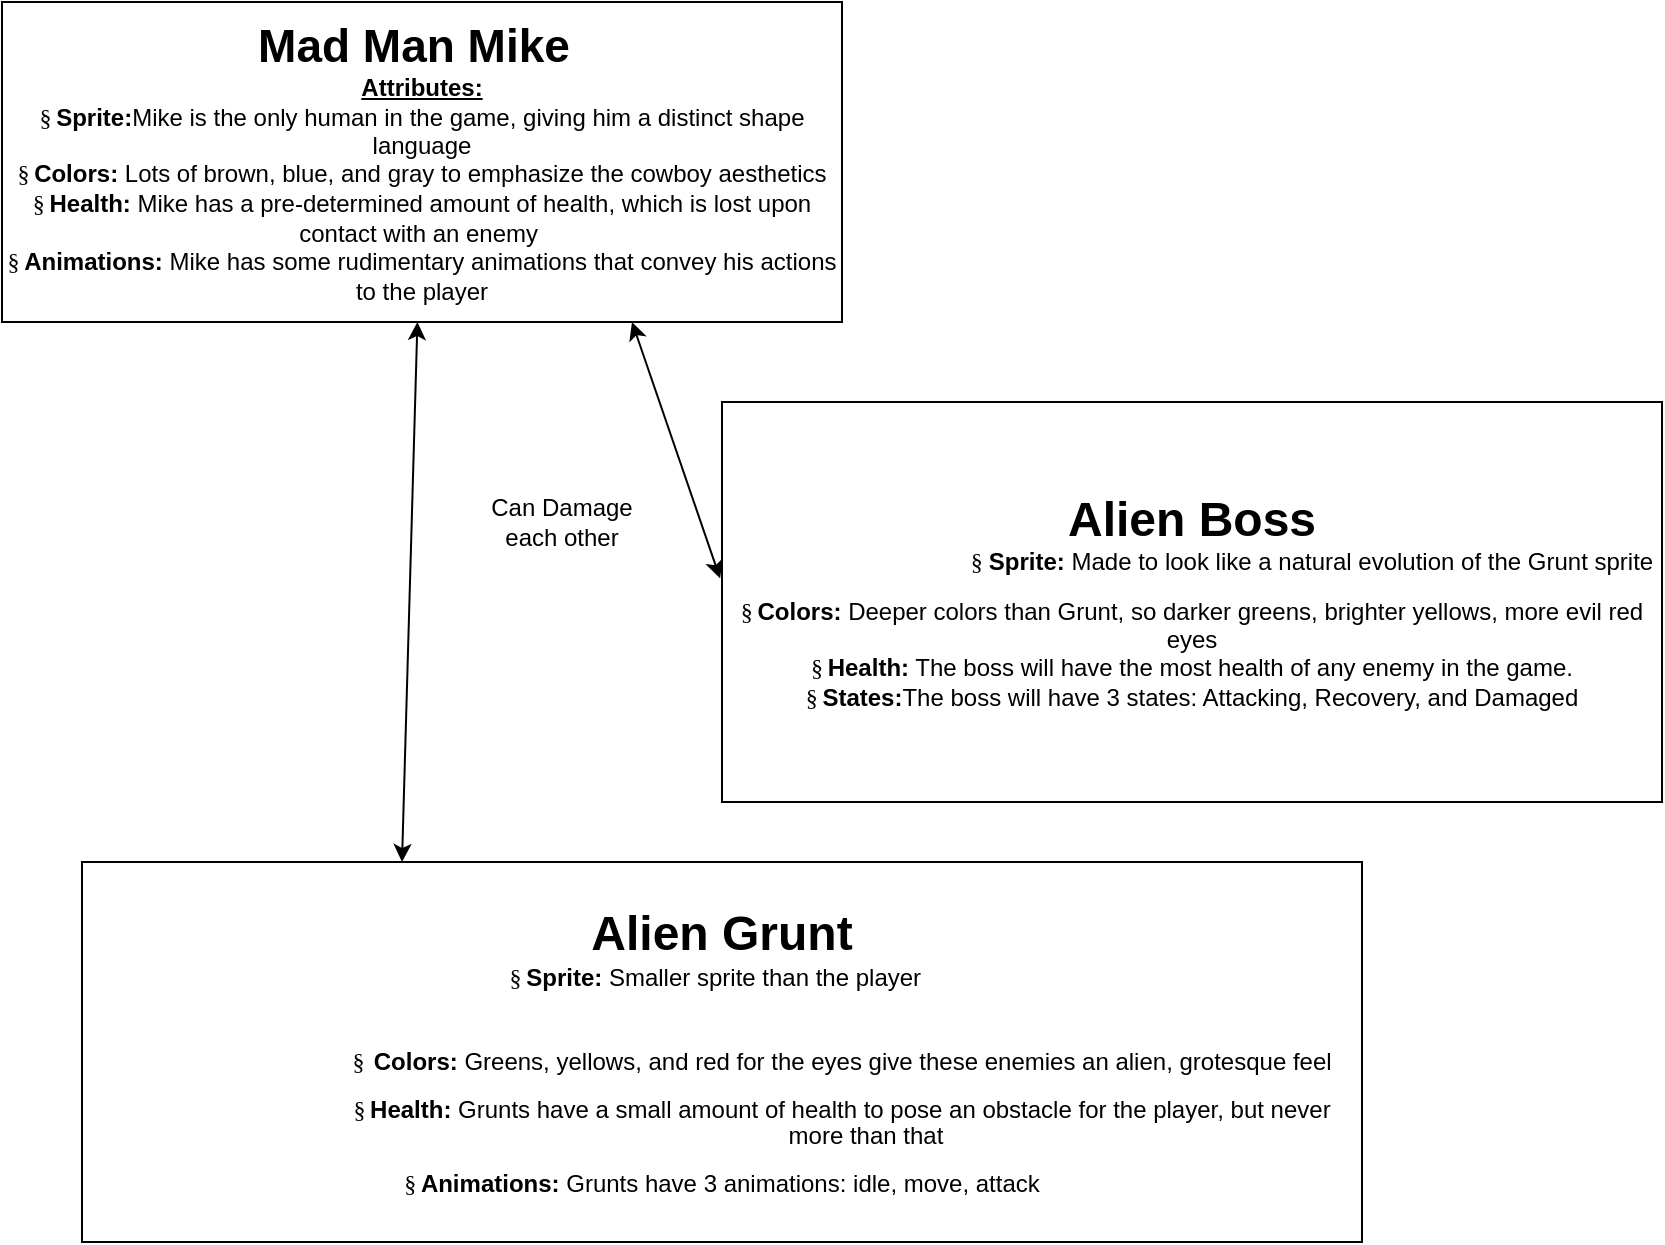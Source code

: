 <mxfile version="14.1.8" type="device"><diagram id="lSmY_cCgqqboD9igpEPW" name="Page-1"><mxGraphModel dx="1278" dy="948" grid="1" gridSize="10" guides="1" tooltips="1" connect="1" arrows="1" fold="1" page="1" pageScale="1" pageWidth="850" pageHeight="1100" math="0" shadow="0"><root><mxCell id="0"/><mxCell id="1" parent="0"/><mxCell id="w1GJkarXpOr-copWOgOF-1" value="&lt;b&gt;&lt;font style=&quot;font-size: 23px&quot;&gt;Mad Man Mike&lt;/font&gt;&lt;/b&gt;&amp;nbsp;&lt;span style=&quot;text-indent: -0.25in ; font-stretch: normal ; font-size: 7pt ; line-height: normal ; font-family: &amp;#34;times new roman&amp;#34;&quot;&gt;&amp;nbsp;&amp;nbsp;&lt;br&gt;&lt;b style=&quot;text-indent: -0.25in ; font-family: &amp;#34;helvetica&amp;#34; ; font-size: 12px&quot;&gt;&lt;u&gt;&lt;span lang=&quot;EN&quot; style=&quot;font-family: &amp;#34;gill sans mt&amp;#34; , sans-serif&quot;&gt;Attributes:&lt;br&gt;&lt;/span&gt;&lt;/u&gt;&lt;/b&gt;&lt;/span&gt;&lt;span style=&quot;font-family: &amp;#34;wingdings&amp;#34; ; text-indent: -0.25in&quot;&gt;§&lt;/span&gt;&lt;span style=&quot;text-indent: -0.25in ; font-stretch: normal ; font-size: 7pt ; line-height: normal ; font-family: &amp;#34;times new roman&amp;#34;&quot;&gt;&amp;nbsp;&lt;b style=&quot;text-indent: -0.25in ; font-family: &amp;#34;helvetica&amp;#34; ; font-size: 12px&quot;&gt;&lt;span lang=&quot;EN&quot; style=&quot;font-family: &amp;#34;gill sans mt&amp;#34; , sans-serif&quot;&gt;Sprite:&lt;/span&gt;&lt;/b&gt;&lt;span style=&quot;font-family: &amp;#34;gill sans mt&amp;#34; , sans-serif ; text-indent: -0.25in ; font-size: 12px&quot;&gt;Mike is&amp;nbsp;&lt;/span&gt;&lt;span style=&quot;font-family: &amp;#34;gill sans mt&amp;#34; , sans-serif ; text-indent: -0.25in ; font-size: 12px&quot;&gt;the only human in the game, giving him a distinct shape language&lt;br&gt;&lt;/span&gt;&lt;/span&gt;&lt;span style=&quot;font-family: &amp;#34;wingdings&amp;#34; ; text-indent: -0.25in&quot;&gt;§&lt;/span&gt;&lt;span style=&quot;text-indent: -0.25in ; font-stretch: normal ; font-size: 7pt ; line-height: normal ; font-family: &amp;#34;times new roman&amp;#34;&quot;&gt;&amp;nbsp;&lt;b style=&quot;text-indent: -0.25in ; font-family: &amp;#34;helvetica&amp;#34; ; font-size: 12px&quot;&gt;&lt;span lang=&quot;EN&quot; style=&quot;font-family: &amp;#34;gill sans mt&amp;#34; , sans-serif&quot;&gt;Colors:&lt;/span&gt;&lt;/b&gt;&lt;span lang=&quot;EN&quot; style=&quot;text-indent: -0.25in ; font-size: 12px ; font-family: &amp;#34;gill sans mt&amp;#34; , sans-serif&quot;&gt; Lots of brown, blue, and&amp;nbsp;&lt;span style=&quot;text-indent: -0.25in&quot;&gt;gray to emphasize the cowboy aesthetics&lt;br&gt;&lt;/span&gt;&lt;span lang=&quot;EN&quot; style=&quot;text-indent: -0.25in ; font-family: &amp;#34;wingdings&amp;#34;&quot;&gt;§&lt;span style=&quot;font-stretch: normal ; font-size: 7pt ; line-height: normal ; font-family: &amp;#34;times new roman&amp;#34;&quot;&gt;&amp;nbsp;&lt;/span&gt;&lt;/span&gt;&lt;b style=&quot;text-indent: -0.25in ; font-family: &amp;#34;helvetica&amp;#34;&quot;&gt;&lt;span lang=&quot;EN&quot; style=&quot;font-family: &amp;#34;gill sans mt&amp;#34; , sans-serif&quot;&gt;Health:&lt;/span&gt;&lt;/b&gt;&lt;span lang=&quot;EN&quot; style=&quot;text-indent: -0.25in&quot;&gt; Mike has a pre-determined amount of health, which is lost upon contact with an enemy&amp;nbsp;&lt;br&gt;&lt;span lang=&quot;EN&quot; style=&quot;text-indent: -0.25in ; font-family: &amp;#34;wingdings&amp;#34;&quot;&gt;§&lt;span style=&quot;font-stretch: normal ; font-size: 7pt ; line-height: normal ; font-family: &amp;#34;times new roman&amp;#34;&quot;&gt;&amp;nbsp;&lt;/span&gt;&lt;/span&gt;&lt;b style=&quot;text-indent: -0.25in ; font-family: &amp;#34;helvetica&amp;#34;&quot;&gt;&lt;span lang=&quot;EN&quot; style=&quot;font-family: &amp;#34;gill sans mt&amp;#34; , sans-serif&quot;&gt;Animations:&lt;/span&gt;&lt;/b&gt;&lt;span lang=&quot;EN&quot; style=&quot;text-indent: -0.25in&quot;&gt; Mike has some rudimentary animations that convey his actions to the player&lt;/span&gt;&lt;br&gt;&lt;/span&gt;&lt;/span&gt;&lt;/span&gt;" style="rounded=0;whiteSpace=wrap;html=1;" vertex="1" parent="1"><mxGeometry y="160" width="420" height="160" as="geometry"/></mxCell><mxCell id="w1GJkarXpOr-copWOgOF-2" value="&lt;b&gt;&lt;font style=&quot;font-size: 24px&quot;&gt;Alien Grunt&lt;br&gt;&lt;/font&gt;&lt;/b&gt;&lt;span style=&quot;font-family: &amp;#34;wingdings&amp;#34; ; text-indent: -0.25in&quot;&gt;§&lt;/span&gt;&lt;span style=&quot;text-indent: -0.25in ; font-stretch: normal ; font-size: 7pt ; line-height: normal ; font-family: &amp;#34;times new roman&amp;#34;&quot;&gt;&amp;nbsp;&lt;b style=&quot;text-indent: -0.25in ; font-family: &amp;#34;helvetica&amp;#34; ; font-size: 12px&quot;&gt;&lt;span lang=&quot;EN&quot; style=&quot;font-family: &amp;#34;gill sans mt&amp;#34; , sans-serif&quot;&gt;Sprite:&amp;nbsp;&lt;/span&gt;&lt;/b&gt;&lt;span style=&quot;font-family: &amp;#34;gill sans mt&amp;#34; , sans-serif ; text-indent: -0.25in ; font-size: 12px&quot;&gt;Smaller&amp;nbsp;&lt;/span&gt;&lt;span style=&quot;font-family: &amp;#34;gill sans mt&amp;#34; , sans-serif ; text-indent: -0.25in ; font-size: 12px&quot;&gt;sprite than the player&amp;nbsp;&amp;nbsp;&lt;/span&gt;&lt;span style=&quot;font-family: &amp;#34;gill sans mt&amp;#34; , sans-serif ; text-indent: -0.25in ; font-size: 12px&quot;&gt;&lt;br&gt;&lt;/span&gt;&lt;/span&gt;&lt;br&gt;&lt;br&gt;&lt;p class=&quot;MsoListParagraphCxSpMiddle&quot; style=&quot;margin-top: 0in ; margin-right: 0in ; margin-bottom: 8.0pt ; margin-left: 1.5in ; text-indent: -0.25in ; line-height: 107%&quot;&gt;&lt;span lang=&quot;EN&quot; style=&quot;font-family: &amp;#34;wingdings&amp;#34;&quot;&gt;§&lt;span style=&quot;font-stretch: normal ; font-size: 7pt ; line-height: normal ; font-family: &amp;#34;times new roman&amp;#34;&quot;&gt;&amp;nbsp;&amp;nbsp;&lt;/span&gt;&lt;/span&gt;&lt;b&gt;&lt;span lang=&quot;EN&quot; style=&quot;font-family: &amp;#34;gill sans mt&amp;#34; , sans-serif&quot;&gt;Colors:&lt;/span&gt;&lt;/b&gt;&lt;span lang=&quot;EN&quot; style=&quot;font-family: &amp;#34;gill sans mt&amp;#34; , sans-serif&quot;&gt; Greens, yellows, and red for the eyes give these enemies an alien, grotesque feel&lt;/span&gt;&lt;/p&gt;&lt;p class=&quot;MsoListParagraphCxSpMiddle&quot; style=&quot;margin-top: 0in ; margin-right: 0in ; margin-bottom: 8.0pt ; margin-left: 1.5in ; text-indent: -0.25in ; line-height: 107%&quot;&gt;&lt;span lang=&quot;EN&quot; style=&quot;text-indent: -0.25in ; font-family: &amp;#34;wingdings&amp;#34;&quot;&gt;§&lt;span style=&quot;font-stretch: normal ; font-size: 7pt ; line-height: normal ; font-family: &amp;#34;times new roman&amp;#34;&quot;&gt;&amp;nbsp;&lt;/span&gt;&lt;/span&gt;&lt;b style=&quot;text-indent: -0.25in&quot;&gt;&lt;span lang=&quot;EN&quot; style=&quot;font-family: &amp;#34;gill sans mt&amp;#34; , sans-serif&quot;&gt;Health:&lt;/span&gt;&lt;/b&gt;&lt;span lang=&quot;EN&quot; style=&quot;text-indent: -0.25in ; font-family: &amp;#34;gill sans mt&amp;#34; , sans-serif&quot;&gt; Grunts have a small&amp;nbsp;&lt;/span&gt;&lt;span style=&quot;font-family: &amp;#34;gill sans mt&amp;#34; , sans-serif ; text-indent: -0.25in&quot;&gt;amount of health to pose an obstacle for the player, but never more than that&lt;/span&gt;&lt;/p&gt;&lt;span lang=&quot;EN&quot; style=&quot;text-indent: -0.25in ; font-family: &amp;#34;wingdings&amp;#34;&quot;&gt;§&lt;span style=&quot;font-stretch: normal ; font-size: 7pt ; line-height: normal ; font-family: &amp;#34;times new roman&amp;#34;&quot;&gt;&amp;nbsp;&lt;/span&gt;&lt;/span&gt;&lt;b style=&quot;text-indent: -0.25in&quot;&gt;&lt;span lang=&quot;EN&quot; style=&quot;font-family: &amp;#34;gill sans mt&amp;#34; , sans-serif&quot;&gt;Animations:&lt;/span&gt;&lt;/b&gt;&lt;span lang=&quot;EN&quot; style=&quot;text-indent: -0.25in ; font-family: &amp;#34;gill sans mt&amp;#34; , sans-serif&quot;&gt; Grunts have 3 animations: idle, move, attack&lt;/span&gt;" style="rounded=0;whiteSpace=wrap;html=1;" vertex="1" parent="1"><mxGeometry x="40" y="590" width="640" height="190" as="geometry"/></mxCell><mxCell id="w1GJkarXpOr-copWOgOF-3" value="" style="endArrow=classic;startArrow=classic;html=1;exitX=0.25;exitY=0;exitDx=0;exitDy=0;" edge="1" parent="1" source="w1GJkarXpOr-copWOgOF-2" target="w1GJkarXpOr-copWOgOF-1"><mxGeometry width="50" height="50" relative="1" as="geometry"><mxPoint x="210" y="520" as="sourcePoint"/><mxPoint x="260" y="590" as="targetPoint"/></mxGeometry></mxCell><mxCell id="w1GJkarXpOr-copWOgOF-4" value="Can Damage each other" style="text;html=1;strokeColor=none;fillColor=none;align=center;verticalAlign=middle;whiteSpace=wrap;rounded=0;" vertex="1" parent="1"><mxGeometry x="230" y="410" width="100" height="20" as="geometry"/></mxCell><mxCell id="w1GJkarXpOr-copWOgOF-5" value="&lt;b&gt;&lt;font style=&quot;font-size: 24px&quot;&gt;Alien Boss&lt;br&gt;&lt;/font&gt;&lt;/b&gt;&lt;p class=&quot;MsoListParagraphCxSpFirst&quot; style=&quot;margin-top: 0in ; margin-right: 0in ; margin-bottom: 8.0pt ; margin-left: 1.5in ; text-indent: -0.25in ; line-height: 107%&quot;&gt;&lt;span lang=&quot;EN&quot; style=&quot;font-family: &amp;#34;wingdings&amp;#34;&quot;&gt;§&amp;nbsp;&lt;/span&gt;&lt;b&gt;&lt;span lang=&quot;EN&quot; style=&quot;font-family: &amp;#34;gill sans mt&amp;#34; , sans-serif&quot;&gt;Sprite:&amp;nbsp;&lt;/span&gt;&lt;/b&gt;&lt;span lang=&quot;EN&quot; style=&quot;font-family: &amp;#34;gill sans mt&amp;#34; , sans-serif&quot;&gt;Made to look like a natural evolution of the Grunt sprite&lt;/span&gt;&lt;/p&gt;&lt;span style=&quot;font-family: &amp;#34;wingdings&amp;#34; ; text-indent: -0.25in&quot;&gt;§&lt;/span&gt;&lt;span style=&quot;text-indent: -0.25in ; font-stretch: normal ; font-size: 7pt ; line-height: normal ; font-family: &amp;#34;times new roman&amp;#34;&quot;&gt;&amp;nbsp;&lt;b style=&quot;text-indent: -0.25in ; font-family: &amp;#34;helvetica&amp;#34; ; font-size: 12px&quot;&gt;&lt;span lang=&quot;EN&quot; style=&quot;font-family: &amp;#34;gill sans mt&amp;#34; , sans-serif&quot;&gt;Colors:&lt;/span&gt;&lt;/b&gt;&lt;span lang=&quot;EN&quot; style=&quot;text-indent: -0.25in ; font-size: 12px ; font-family: &amp;#34;gill sans mt&amp;#34; , sans-serif&quot;&gt; Deeper colors than Grunt,&amp;nbsp;&lt;span style=&quot;text-indent: -0.25in&quot;&gt;so darker greens, brighter yellows, more evil red eyes&lt;/span&gt;&lt;/span&gt;&lt;/span&gt;&lt;br&gt;&lt;span style=&quot;font-family: &amp;#34;wingdings&amp;#34; ; text-indent: -0.25in&quot;&gt;§&lt;/span&gt;&lt;span style=&quot;text-indent: -0.25in ; font-stretch: normal ; font-size: 7pt ; line-height: normal ; font-family: &amp;#34;times new roman&amp;#34;&quot;&gt;&amp;nbsp;&lt;b style=&quot;text-indent: -0.25in ; font-family: &amp;#34;helvetica&amp;#34; ; font-size: 12px&quot;&gt;&lt;span lang=&quot;EN&quot; style=&quot;font-family: &amp;#34;gill sans mt&amp;#34; , sans-serif&quot;&gt;Health:&lt;/span&gt;&lt;/b&gt;&lt;span lang=&quot;EN&quot; style=&quot;text-indent: -0.25in ; font-size: 12px ; font-family: &amp;#34;gill sans mt&amp;#34; , sans-serif&quot;&gt; The boss will have the&amp;nbsp;&lt;span style=&quot;text-indent: -0.25in&quot;&gt;most health of any enemy in the game.&lt;br&gt;&lt;/span&gt;&lt;span lang=&quot;EN&quot; style=&quot;text-indent: -0.25in ; font-family: &amp;#34;wingdings&amp;#34;&quot;&gt;§&lt;span style=&quot;font-stretch: normal ; font-size: 7pt ; line-height: normal ; font-family: &amp;#34;times new roman&amp;#34;&quot;&gt;&amp;nbsp;&lt;/span&gt;&lt;/span&gt;&lt;b style=&quot;text-indent: -0.25in ; font-family: &amp;#34;helvetica&amp;#34;&quot;&gt;&lt;span lang=&quot;EN&quot; style=&quot;font-family: &amp;#34;gill sans mt&amp;#34; , sans-serif&quot;&gt;States:&lt;/span&gt;&lt;/b&gt;&lt;span lang=&quot;EN&quot; style=&quot;text-indent: -0.25in&quot;&gt;The boss will have 3 states: Attacking, Recovery, and Damaged&lt;/span&gt;&lt;span style=&quot;text-indent: -0.25in&quot;&gt;&lt;br&gt;&lt;/span&gt;&lt;/span&gt;&lt;/span&gt;" style="rounded=0;whiteSpace=wrap;html=1;" vertex="1" parent="1"><mxGeometry x="360" y="360" width="470" height="200" as="geometry"/></mxCell><mxCell id="w1GJkarXpOr-copWOgOF-7" value="" style="endArrow=classic;startArrow=classic;html=1;entryX=0.75;entryY=1;entryDx=0;entryDy=0;exitX=-0.002;exitY=0.441;exitDx=0;exitDy=0;exitPerimeter=0;" edge="1" parent="1" source="w1GJkarXpOr-copWOgOF-5" target="w1GJkarXpOr-copWOgOF-1"><mxGeometry width="50" height="50" relative="1" as="geometry"><mxPoint x="240" y="520" as="sourcePoint"/><mxPoint x="290" y="470" as="targetPoint"/></mxGeometry></mxCell></root></mxGraphModel></diagram></mxfile>